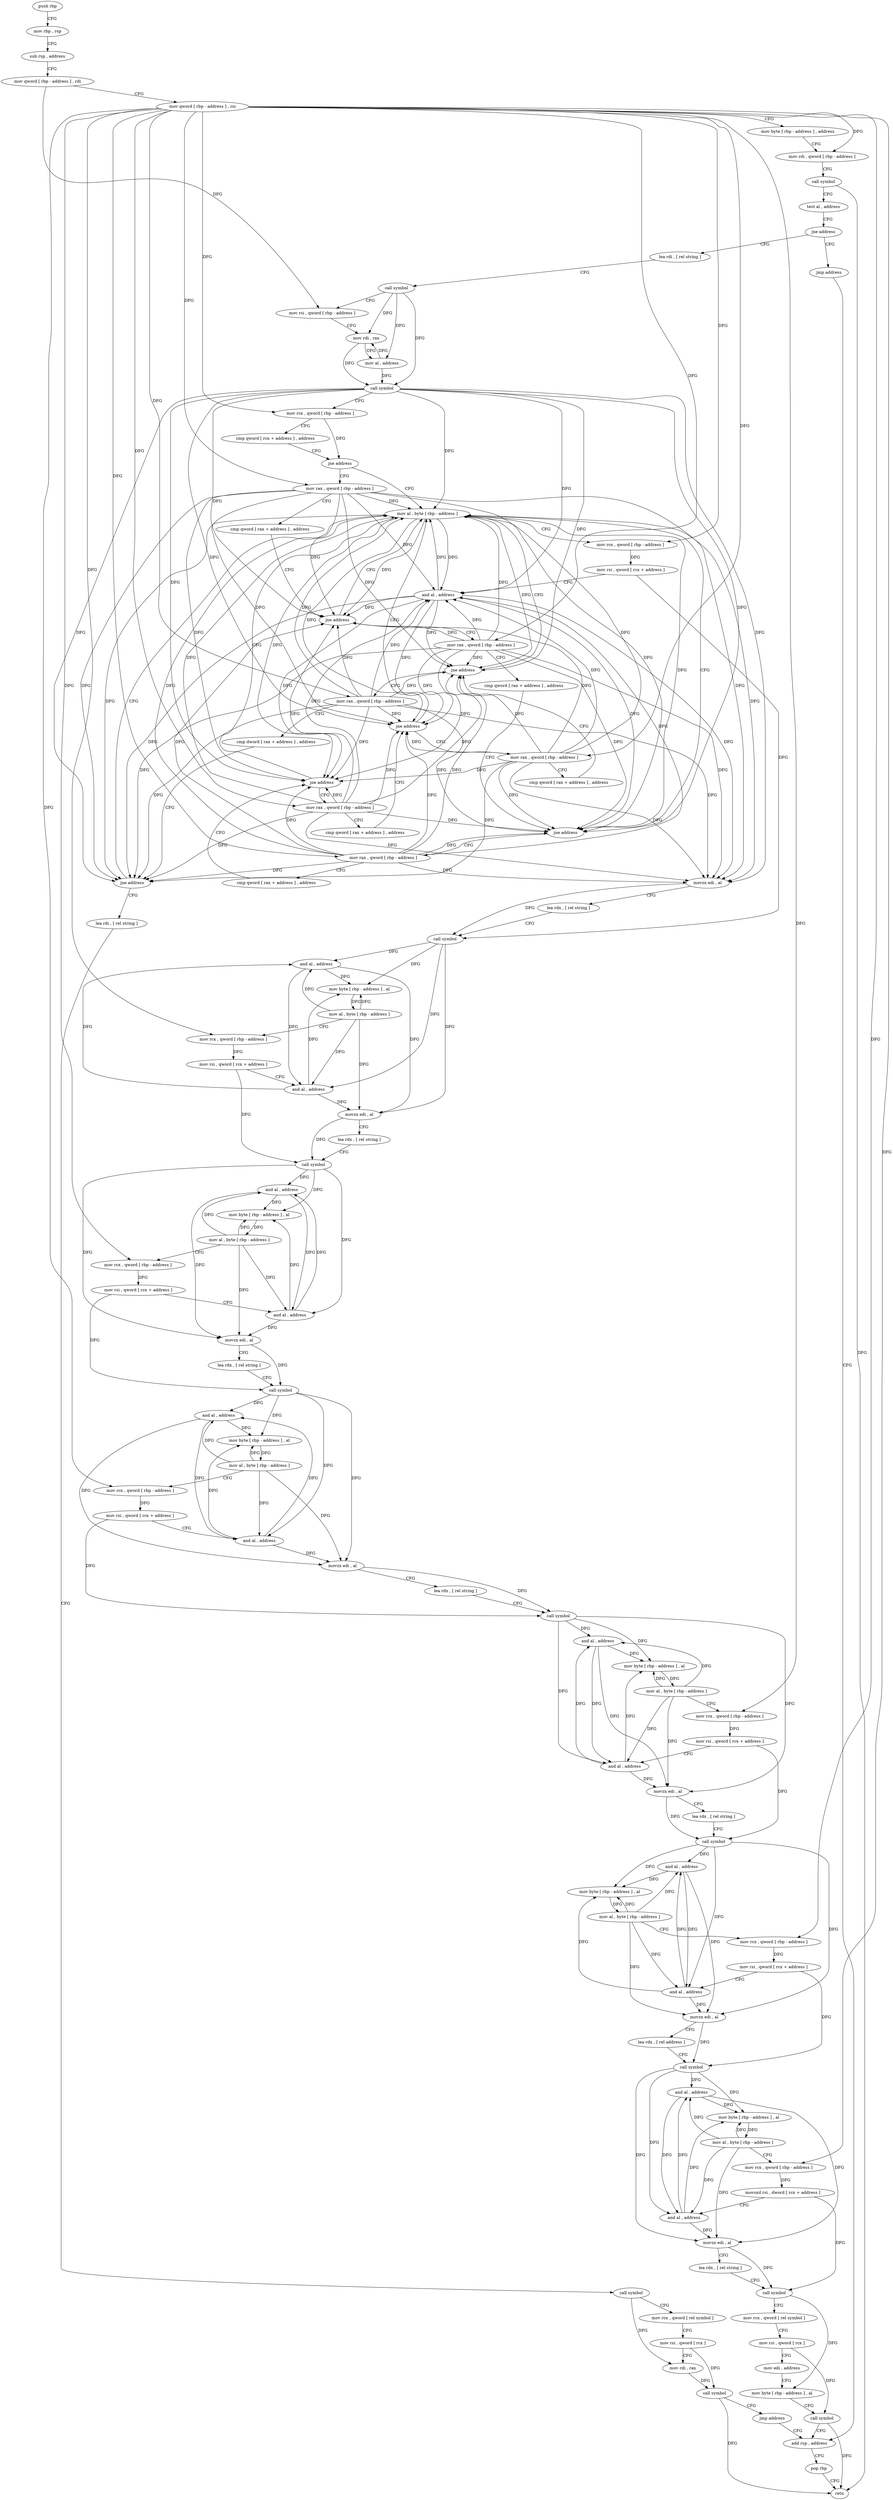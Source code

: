 digraph "func" {
"324784" [label = "push rbp" ]
"324785" [label = "mov rbp , rsp" ]
"324788" [label = "sub rsp , address" ]
"324792" [label = "mov qword [ rbp - address ] , rdi" ]
"324796" [label = "mov qword [ rbp - address ] , rsi" ]
"324800" [label = "mov byte [ rbp - address ] , address" ]
"324804" [label = "mov rdi , qword [ rbp - address ]" ]
"324808" [label = "call symbol" ]
"324813" [label = "test al , address" ]
"324815" [label = "jne address" ]
"324826" [label = "lea rdi , [ rel string ]" ]
"324821" [label = "jmp address" ]
"324833" [label = "call symbol" ]
"324838" [label = "mov rsi , qword [ rbp - address ]" ]
"324842" [label = "mov rdi , rax" ]
"324845" [label = "mov al , address" ]
"324847" [label = "call symbol" ]
"324852" [label = "mov rcx , qword [ rbp - address ]" ]
"324856" [label = "cmp qword [ rcx + address ] , address" ]
"324861" [label = "jne address" ]
"325003" [label = "mov al , byte [ rbp - address ]" ]
"324867" [label = "mov rax , qword [ rbp - address ]" ]
"325264" [label = "add rsp , address" ]
"325006" [label = "mov rcx , qword [ rbp - address ]" ]
"325010" [label = "mov rsi , qword [ rcx + address ]" ]
"325014" [label = "and al , address" ]
"325016" [label = "movzx edi , al" ]
"325019" [label = "lea rdx , [ rel string ]" ]
"325026" [label = "call symbol" ]
"325031" [label = "and al , address" ]
"325033" [label = "mov byte [ rbp - address ] , al" ]
"325036" [label = "mov al , byte [ rbp - address ]" ]
"325039" [label = "mov rcx , qword [ rbp - address ]" ]
"325043" [label = "mov rsi , qword [ rcx + address ]" ]
"325047" [label = "and al , address" ]
"325049" [label = "movzx edi , al" ]
"325052" [label = "lea rdx , [ rel string ]" ]
"325059" [label = "call symbol" ]
"325064" [label = "and al , address" ]
"325066" [label = "mov byte [ rbp - address ] , al" ]
"325069" [label = "mov al , byte [ rbp - address ]" ]
"325072" [label = "mov rcx , qword [ rbp - address ]" ]
"325076" [label = "mov rsi , qword [ rcx + address ]" ]
"325080" [label = "and al , address" ]
"325082" [label = "movzx edi , al" ]
"325085" [label = "lea rdx , [ rel string ]" ]
"325092" [label = "call symbol" ]
"325097" [label = "and al , address" ]
"325099" [label = "mov byte [ rbp - address ] , al" ]
"325102" [label = "mov al , byte [ rbp - address ]" ]
"325105" [label = "mov rcx , qword [ rbp - address ]" ]
"325109" [label = "mov rsi , qword [ rcx + address ]" ]
"325116" [label = "and al , address" ]
"325118" [label = "movzx edi , al" ]
"325121" [label = "lea rdx , [ rel string ]" ]
"325128" [label = "call symbol" ]
"325133" [label = "and al , address" ]
"325135" [label = "mov byte [ rbp - address ] , al" ]
"325138" [label = "mov al , byte [ rbp - address ]" ]
"325141" [label = "mov rcx , qword [ rbp - address ]" ]
"325145" [label = "mov rsi , qword [ rcx + address ]" ]
"325152" [label = "and al , address" ]
"325154" [label = "movzx edi , al" ]
"325157" [label = "lea rdx , [ rel string ]" ]
"325164" [label = "call symbol" ]
"325169" [label = "and al , address" ]
"325171" [label = "mov byte [ rbp - address ] , al" ]
"325174" [label = "mov al , byte [ rbp - address ]" ]
"325177" [label = "mov rcx , qword [ rbp - address ]" ]
"325181" [label = "mov rsi , qword [ rcx + address ]" ]
"325188" [label = "and al , address" ]
"325190" [label = "movzx edi , al" ]
"325193" [label = "lea rdx , [ rel address ]" ]
"325200" [label = "call symbol" ]
"325205" [label = "and al , address" ]
"325207" [label = "mov byte [ rbp - address ] , al" ]
"325210" [label = "mov al , byte [ rbp - address ]" ]
"325213" [label = "mov rcx , qword [ rbp - address ]" ]
"325217" [label = "movsxd rsi , dword [ rcx + address ]" ]
"325224" [label = "and al , address" ]
"325226" [label = "movzx edi , al" ]
"325229" [label = "lea rdx , [ rel string ]" ]
"325236" [label = "call symbol" ]
"325241" [label = "mov rcx , qword [ rel symbol ]" ]
"325248" [label = "mov rsi , qword [ rcx ]" ]
"325251" [label = "mov edi , address" ]
"325256" [label = "mov byte [ rbp - address ] , al" ]
"325259" [label = "call symbol" ]
"324871" [label = "cmp qword [ rax + address ] , address" ]
"324876" [label = "jne address" ]
"324882" [label = "mov rax , qword [ rbp - address ]" ]
"325268" [label = "pop rbp" ]
"325269" [label = "retn" ]
"324886" [label = "cmp qword [ rax + address ] , address" ]
"324891" [label = "jne address" ]
"324897" [label = "mov rax , qword [ rbp - address ]" ]
"324901" [label = "cmp qword [ rax + address ] , address" ]
"324909" [label = "jne address" ]
"324915" [label = "mov rax , qword [ rbp - address ]" ]
"324919" [label = "cmp qword [ rax + address ] , address" ]
"324927" [label = "jne address" ]
"324933" [label = "mov rax , qword [ rbp - address ]" ]
"324937" [label = "cmp qword [ rax + address ] , address" ]
"324945" [label = "jne address" ]
"324951" [label = "mov rax , qword [ rbp - address ]" ]
"324955" [label = "cmp dword [ rax + address ] , address" ]
"324962" [label = "jne address" ]
"324968" [label = "lea rdi , [ rel string ]" ]
"324975" [label = "call symbol" ]
"324980" [label = "mov rcx , qword [ rel symbol ]" ]
"324987" [label = "mov rsi , qword [ rcx ]" ]
"324990" [label = "mov rdi , rax" ]
"324993" [label = "call symbol" ]
"324998" [label = "jmp address" ]
"324784" -> "324785" [ label = "CFG" ]
"324785" -> "324788" [ label = "CFG" ]
"324788" -> "324792" [ label = "CFG" ]
"324792" -> "324796" [ label = "CFG" ]
"324792" -> "324838" [ label = "DFG" ]
"324796" -> "324800" [ label = "CFG" ]
"324796" -> "324804" [ label = "DFG" ]
"324796" -> "324852" [ label = "DFG" ]
"324796" -> "325006" [ label = "DFG" ]
"324796" -> "325039" [ label = "DFG" ]
"324796" -> "325072" [ label = "DFG" ]
"324796" -> "325105" [ label = "DFG" ]
"324796" -> "325141" [ label = "DFG" ]
"324796" -> "325177" [ label = "DFG" ]
"324796" -> "325213" [ label = "DFG" ]
"324796" -> "324867" [ label = "DFG" ]
"324796" -> "324882" [ label = "DFG" ]
"324796" -> "324897" [ label = "DFG" ]
"324796" -> "324915" [ label = "DFG" ]
"324796" -> "324933" [ label = "DFG" ]
"324796" -> "324951" [ label = "DFG" ]
"324800" -> "324804" [ label = "CFG" ]
"324804" -> "324808" [ label = "CFG" ]
"324808" -> "324813" [ label = "CFG" ]
"324808" -> "325269" [ label = "DFG" ]
"324813" -> "324815" [ label = "CFG" ]
"324815" -> "324826" [ label = "CFG" ]
"324815" -> "324821" [ label = "CFG" ]
"324826" -> "324833" [ label = "CFG" ]
"324821" -> "325264" [ label = "CFG" ]
"324833" -> "324838" [ label = "CFG" ]
"324833" -> "324842" [ label = "DFG" ]
"324833" -> "324845" [ label = "DFG" ]
"324833" -> "324847" [ label = "DFG" ]
"324838" -> "324842" [ label = "CFG" ]
"324842" -> "324845" [ label = "CFG" ]
"324842" -> "324847" [ label = "DFG" ]
"324845" -> "324847" [ label = "DFG" ]
"324845" -> "324842" [ label = "DFG" ]
"324847" -> "324852" [ label = "CFG" ]
"324847" -> "325003" [ label = "DFG" ]
"324847" -> "325014" [ label = "DFG" ]
"324847" -> "325016" [ label = "DFG" ]
"324847" -> "324876" [ label = "DFG" ]
"324847" -> "324891" [ label = "DFG" ]
"324847" -> "324909" [ label = "DFG" ]
"324847" -> "324927" [ label = "DFG" ]
"324847" -> "324945" [ label = "DFG" ]
"324847" -> "324962" [ label = "DFG" ]
"324852" -> "324856" [ label = "CFG" ]
"324852" -> "324861" [ label = "DFG" ]
"324856" -> "324861" [ label = "CFG" ]
"324861" -> "325003" [ label = "CFG" ]
"324861" -> "324867" [ label = "CFG" ]
"325003" -> "325006" [ label = "CFG" ]
"325003" -> "325014" [ label = "DFG" ]
"325003" -> "325016" [ label = "DFG" ]
"325003" -> "324876" [ label = "DFG" ]
"325003" -> "324891" [ label = "DFG" ]
"325003" -> "324909" [ label = "DFG" ]
"325003" -> "324927" [ label = "DFG" ]
"325003" -> "324945" [ label = "DFG" ]
"325003" -> "324962" [ label = "DFG" ]
"324867" -> "324871" [ label = "CFG" ]
"324867" -> "325003" [ label = "DFG" ]
"324867" -> "325014" [ label = "DFG" ]
"324867" -> "325016" [ label = "DFG" ]
"324867" -> "324876" [ label = "DFG" ]
"324867" -> "324891" [ label = "DFG" ]
"324867" -> "324909" [ label = "DFG" ]
"324867" -> "324927" [ label = "DFG" ]
"324867" -> "324945" [ label = "DFG" ]
"324867" -> "324962" [ label = "DFG" ]
"325264" -> "325268" [ label = "CFG" ]
"325006" -> "325010" [ label = "DFG" ]
"325010" -> "325014" [ label = "CFG" ]
"325010" -> "325026" [ label = "DFG" ]
"325014" -> "325016" [ label = "DFG" ]
"325014" -> "325003" [ label = "DFG" ]
"325014" -> "324876" [ label = "DFG" ]
"325014" -> "324891" [ label = "DFG" ]
"325014" -> "324909" [ label = "DFG" ]
"325014" -> "324927" [ label = "DFG" ]
"325014" -> "324945" [ label = "DFG" ]
"325014" -> "324962" [ label = "DFG" ]
"325016" -> "325019" [ label = "CFG" ]
"325016" -> "325026" [ label = "DFG" ]
"325019" -> "325026" [ label = "CFG" ]
"325026" -> "325031" [ label = "DFG" ]
"325026" -> "325033" [ label = "DFG" ]
"325026" -> "325047" [ label = "DFG" ]
"325026" -> "325049" [ label = "DFG" ]
"325031" -> "325033" [ label = "DFG" ]
"325031" -> "325047" [ label = "DFG" ]
"325031" -> "325049" [ label = "DFG" ]
"325033" -> "325036" [ label = "DFG" ]
"325036" -> "325039" [ label = "CFG" ]
"325036" -> "325031" [ label = "DFG" ]
"325036" -> "325033" [ label = "DFG" ]
"325036" -> "325047" [ label = "DFG" ]
"325036" -> "325049" [ label = "DFG" ]
"325039" -> "325043" [ label = "DFG" ]
"325043" -> "325047" [ label = "CFG" ]
"325043" -> "325059" [ label = "DFG" ]
"325047" -> "325049" [ label = "DFG" ]
"325047" -> "325031" [ label = "DFG" ]
"325047" -> "325033" [ label = "DFG" ]
"325049" -> "325052" [ label = "CFG" ]
"325049" -> "325059" [ label = "DFG" ]
"325052" -> "325059" [ label = "CFG" ]
"325059" -> "325064" [ label = "DFG" ]
"325059" -> "325066" [ label = "DFG" ]
"325059" -> "325080" [ label = "DFG" ]
"325059" -> "325082" [ label = "DFG" ]
"325064" -> "325066" [ label = "DFG" ]
"325064" -> "325080" [ label = "DFG" ]
"325064" -> "325082" [ label = "DFG" ]
"325066" -> "325069" [ label = "DFG" ]
"325069" -> "325072" [ label = "CFG" ]
"325069" -> "325064" [ label = "DFG" ]
"325069" -> "325066" [ label = "DFG" ]
"325069" -> "325080" [ label = "DFG" ]
"325069" -> "325082" [ label = "DFG" ]
"325072" -> "325076" [ label = "DFG" ]
"325076" -> "325080" [ label = "CFG" ]
"325076" -> "325092" [ label = "DFG" ]
"325080" -> "325082" [ label = "DFG" ]
"325080" -> "325064" [ label = "DFG" ]
"325080" -> "325066" [ label = "DFG" ]
"325082" -> "325085" [ label = "CFG" ]
"325082" -> "325092" [ label = "DFG" ]
"325085" -> "325092" [ label = "CFG" ]
"325092" -> "325097" [ label = "DFG" ]
"325092" -> "325099" [ label = "DFG" ]
"325092" -> "325116" [ label = "DFG" ]
"325092" -> "325118" [ label = "DFG" ]
"325097" -> "325099" [ label = "DFG" ]
"325097" -> "325116" [ label = "DFG" ]
"325097" -> "325118" [ label = "DFG" ]
"325099" -> "325102" [ label = "DFG" ]
"325102" -> "325105" [ label = "CFG" ]
"325102" -> "325097" [ label = "DFG" ]
"325102" -> "325099" [ label = "DFG" ]
"325102" -> "325116" [ label = "DFG" ]
"325102" -> "325118" [ label = "DFG" ]
"325105" -> "325109" [ label = "DFG" ]
"325109" -> "325116" [ label = "CFG" ]
"325109" -> "325128" [ label = "DFG" ]
"325116" -> "325118" [ label = "DFG" ]
"325116" -> "325097" [ label = "DFG" ]
"325116" -> "325099" [ label = "DFG" ]
"325118" -> "325121" [ label = "CFG" ]
"325118" -> "325128" [ label = "DFG" ]
"325121" -> "325128" [ label = "CFG" ]
"325128" -> "325133" [ label = "DFG" ]
"325128" -> "325135" [ label = "DFG" ]
"325128" -> "325152" [ label = "DFG" ]
"325128" -> "325154" [ label = "DFG" ]
"325133" -> "325135" [ label = "DFG" ]
"325133" -> "325152" [ label = "DFG" ]
"325133" -> "325154" [ label = "DFG" ]
"325135" -> "325138" [ label = "DFG" ]
"325138" -> "325141" [ label = "CFG" ]
"325138" -> "325133" [ label = "DFG" ]
"325138" -> "325135" [ label = "DFG" ]
"325138" -> "325152" [ label = "DFG" ]
"325138" -> "325154" [ label = "DFG" ]
"325141" -> "325145" [ label = "DFG" ]
"325145" -> "325152" [ label = "CFG" ]
"325145" -> "325164" [ label = "DFG" ]
"325152" -> "325154" [ label = "DFG" ]
"325152" -> "325133" [ label = "DFG" ]
"325152" -> "325135" [ label = "DFG" ]
"325154" -> "325157" [ label = "CFG" ]
"325154" -> "325164" [ label = "DFG" ]
"325157" -> "325164" [ label = "CFG" ]
"325164" -> "325169" [ label = "DFG" ]
"325164" -> "325171" [ label = "DFG" ]
"325164" -> "325188" [ label = "DFG" ]
"325164" -> "325190" [ label = "DFG" ]
"325169" -> "325171" [ label = "DFG" ]
"325169" -> "325188" [ label = "DFG" ]
"325169" -> "325190" [ label = "DFG" ]
"325171" -> "325174" [ label = "DFG" ]
"325174" -> "325177" [ label = "CFG" ]
"325174" -> "325169" [ label = "DFG" ]
"325174" -> "325171" [ label = "DFG" ]
"325174" -> "325188" [ label = "DFG" ]
"325174" -> "325190" [ label = "DFG" ]
"325177" -> "325181" [ label = "DFG" ]
"325181" -> "325188" [ label = "CFG" ]
"325181" -> "325200" [ label = "DFG" ]
"325188" -> "325190" [ label = "DFG" ]
"325188" -> "325169" [ label = "DFG" ]
"325188" -> "325171" [ label = "DFG" ]
"325190" -> "325193" [ label = "CFG" ]
"325190" -> "325200" [ label = "DFG" ]
"325193" -> "325200" [ label = "CFG" ]
"325200" -> "325205" [ label = "DFG" ]
"325200" -> "325207" [ label = "DFG" ]
"325200" -> "325224" [ label = "DFG" ]
"325200" -> "325226" [ label = "DFG" ]
"325205" -> "325207" [ label = "DFG" ]
"325205" -> "325224" [ label = "DFG" ]
"325205" -> "325226" [ label = "DFG" ]
"325207" -> "325210" [ label = "DFG" ]
"325210" -> "325213" [ label = "CFG" ]
"325210" -> "325205" [ label = "DFG" ]
"325210" -> "325207" [ label = "DFG" ]
"325210" -> "325224" [ label = "DFG" ]
"325210" -> "325226" [ label = "DFG" ]
"325213" -> "325217" [ label = "DFG" ]
"325217" -> "325224" [ label = "CFG" ]
"325217" -> "325236" [ label = "DFG" ]
"325224" -> "325226" [ label = "DFG" ]
"325224" -> "325205" [ label = "DFG" ]
"325224" -> "325207" [ label = "DFG" ]
"325226" -> "325229" [ label = "CFG" ]
"325226" -> "325236" [ label = "DFG" ]
"325229" -> "325236" [ label = "CFG" ]
"325236" -> "325241" [ label = "CFG" ]
"325236" -> "325256" [ label = "DFG" ]
"325241" -> "325248" [ label = "CFG" ]
"325248" -> "325251" [ label = "CFG" ]
"325248" -> "325259" [ label = "DFG" ]
"325251" -> "325256" [ label = "CFG" ]
"325256" -> "325259" [ label = "CFG" ]
"325259" -> "325264" [ label = "CFG" ]
"325259" -> "325269" [ label = "DFG" ]
"324871" -> "324876" [ label = "CFG" ]
"324876" -> "325003" [ label = "CFG" ]
"324876" -> "324882" [ label = "CFG" ]
"324882" -> "324886" [ label = "CFG" ]
"324882" -> "325003" [ label = "DFG" ]
"324882" -> "325014" [ label = "DFG" ]
"324882" -> "325016" [ label = "DFG" ]
"324882" -> "324876" [ label = "DFG" ]
"324882" -> "324891" [ label = "DFG" ]
"324882" -> "324909" [ label = "DFG" ]
"324882" -> "324927" [ label = "DFG" ]
"324882" -> "324945" [ label = "DFG" ]
"324882" -> "324962" [ label = "DFG" ]
"325268" -> "325269" [ label = "CFG" ]
"324886" -> "324891" [ label = "CFG" ]
"324891" -> "325003" [ label = "CFG" ]
"324891" -> "324897" [ label = "CFG" ]
"324897" -> "324901" [ label = "CFG" ]
"324897" -> "325003" [ label = "DFG" ]
"324897" -> "325014" [ label = "DFG" ]
"324897" -> "325016" [ label = "DFG" ]
"324897" -> "324876" [ label = "DFG" ]
"324897" -> "324891" [ label = "DFG" ]
"324897" -> "324909" [ label = "DFG" ]
"324897" -> "324927" [ label = "DFG" ]
"324897" -> "324945" [ label = "DFG" ]
"324897" -> "324962" [ label = "DFG" ]
"324901" -> "324909" [ label = "CFG" ]
"324909" -> "325003" [ label = "CFG" ]
"324909" -> "324915" [ label = "CFG" ]
"324915" -> "324919" [ label = "CFG" ]
"324915" -> "325003" [ label = "DFG" ]
"324915" -> "325014" [ label = "DFG" ]
"324915" -> "325016" [ label = "DFG" ]
"324915" -> "324876" [ label = "DFG" ]
"324915" -> "324891" [ label = "DFG" ]
"324915" -> "324909" [ label = "DFG" ]
"324915" -> "324927" [ label = "DFG" ]
"324915" -> "324945" [ label = "DFG" ]
"324915" -> "324962" [ label = "DFG" ]
"324919" -> "324927" [ label = "CFG" ]
"324927" -> "325003" [ label = "CFG" ]
"324927" -> "324933" [ label = "CFG" ]
"324933" -> "324937" [ label = "CFG" ]
"324933" -> "325003" [ label = "DFG" ]
"324933" -> "325014" [ label = "DFG" ]
"324933" -> "325016" [ label = "DFG" ]
"324933" -> "324876" [ label = "DFG" ]
"324933" -> "324891" [ label = "DFG" ]
"324933" -> "324909" [ label = "DFG" ]
"324933" -> "324927" [ label = "DFG" ]
"324933" -> "324945" [ label = "DFG" ]
"324933" -> "324962" [ label = "DFG" ]
"324937" -> "324945" [ label = "CFG" ]
"324945" -> "325003" [ label = "CFG" ]
"324945" -> "324951" [ label = "CFG" ]
"324951" -> "324955" [ label = "CFG" ]
"324951" -> "325003" [ label = "DFG" ]
"324951" -> "325014" [ label = "DFG" ]
"324951" -> "325016" [ label = "DFG" ]
"324951" -> "324876" [ label = "DFG" ]
"324951" -> "324891" [ label = "DFG" ]
"324951" -> "324909" [ label = "DFG" ]
"324951" -> "324927" [ label = "DFG" ]
"324951" -> "324945" [ label = "DFG" ]
"324951" -> "324962" [ label = "DFG" ]
"324955" -> "324962" [ label = "CFG" ]
"324962" -> "325003" [ label = "CFG" ]
"324962" -> "324968" [ label = "CFG" ]
"324968" -> "324975" [ label = "CFG" ]
"324975" -> "324980" [ label = "CFG" ]
"324975" -> "324990" [ label = "DFG" ]
"324980" -> "324987" [ label = "CFG" ]
"324987" -> "324990" [ label = "CFG" ]
"324987" -> "324993" [ label = "DFG" ]
"324990" -> "324993" [ label = "DFG" ]
"324993" -> "324998" [ label = "CFG" ]
"324993" -> "325269" [ label = "DFG" ]
"324998" -> "325264" [ label = "CFG" ]
}
